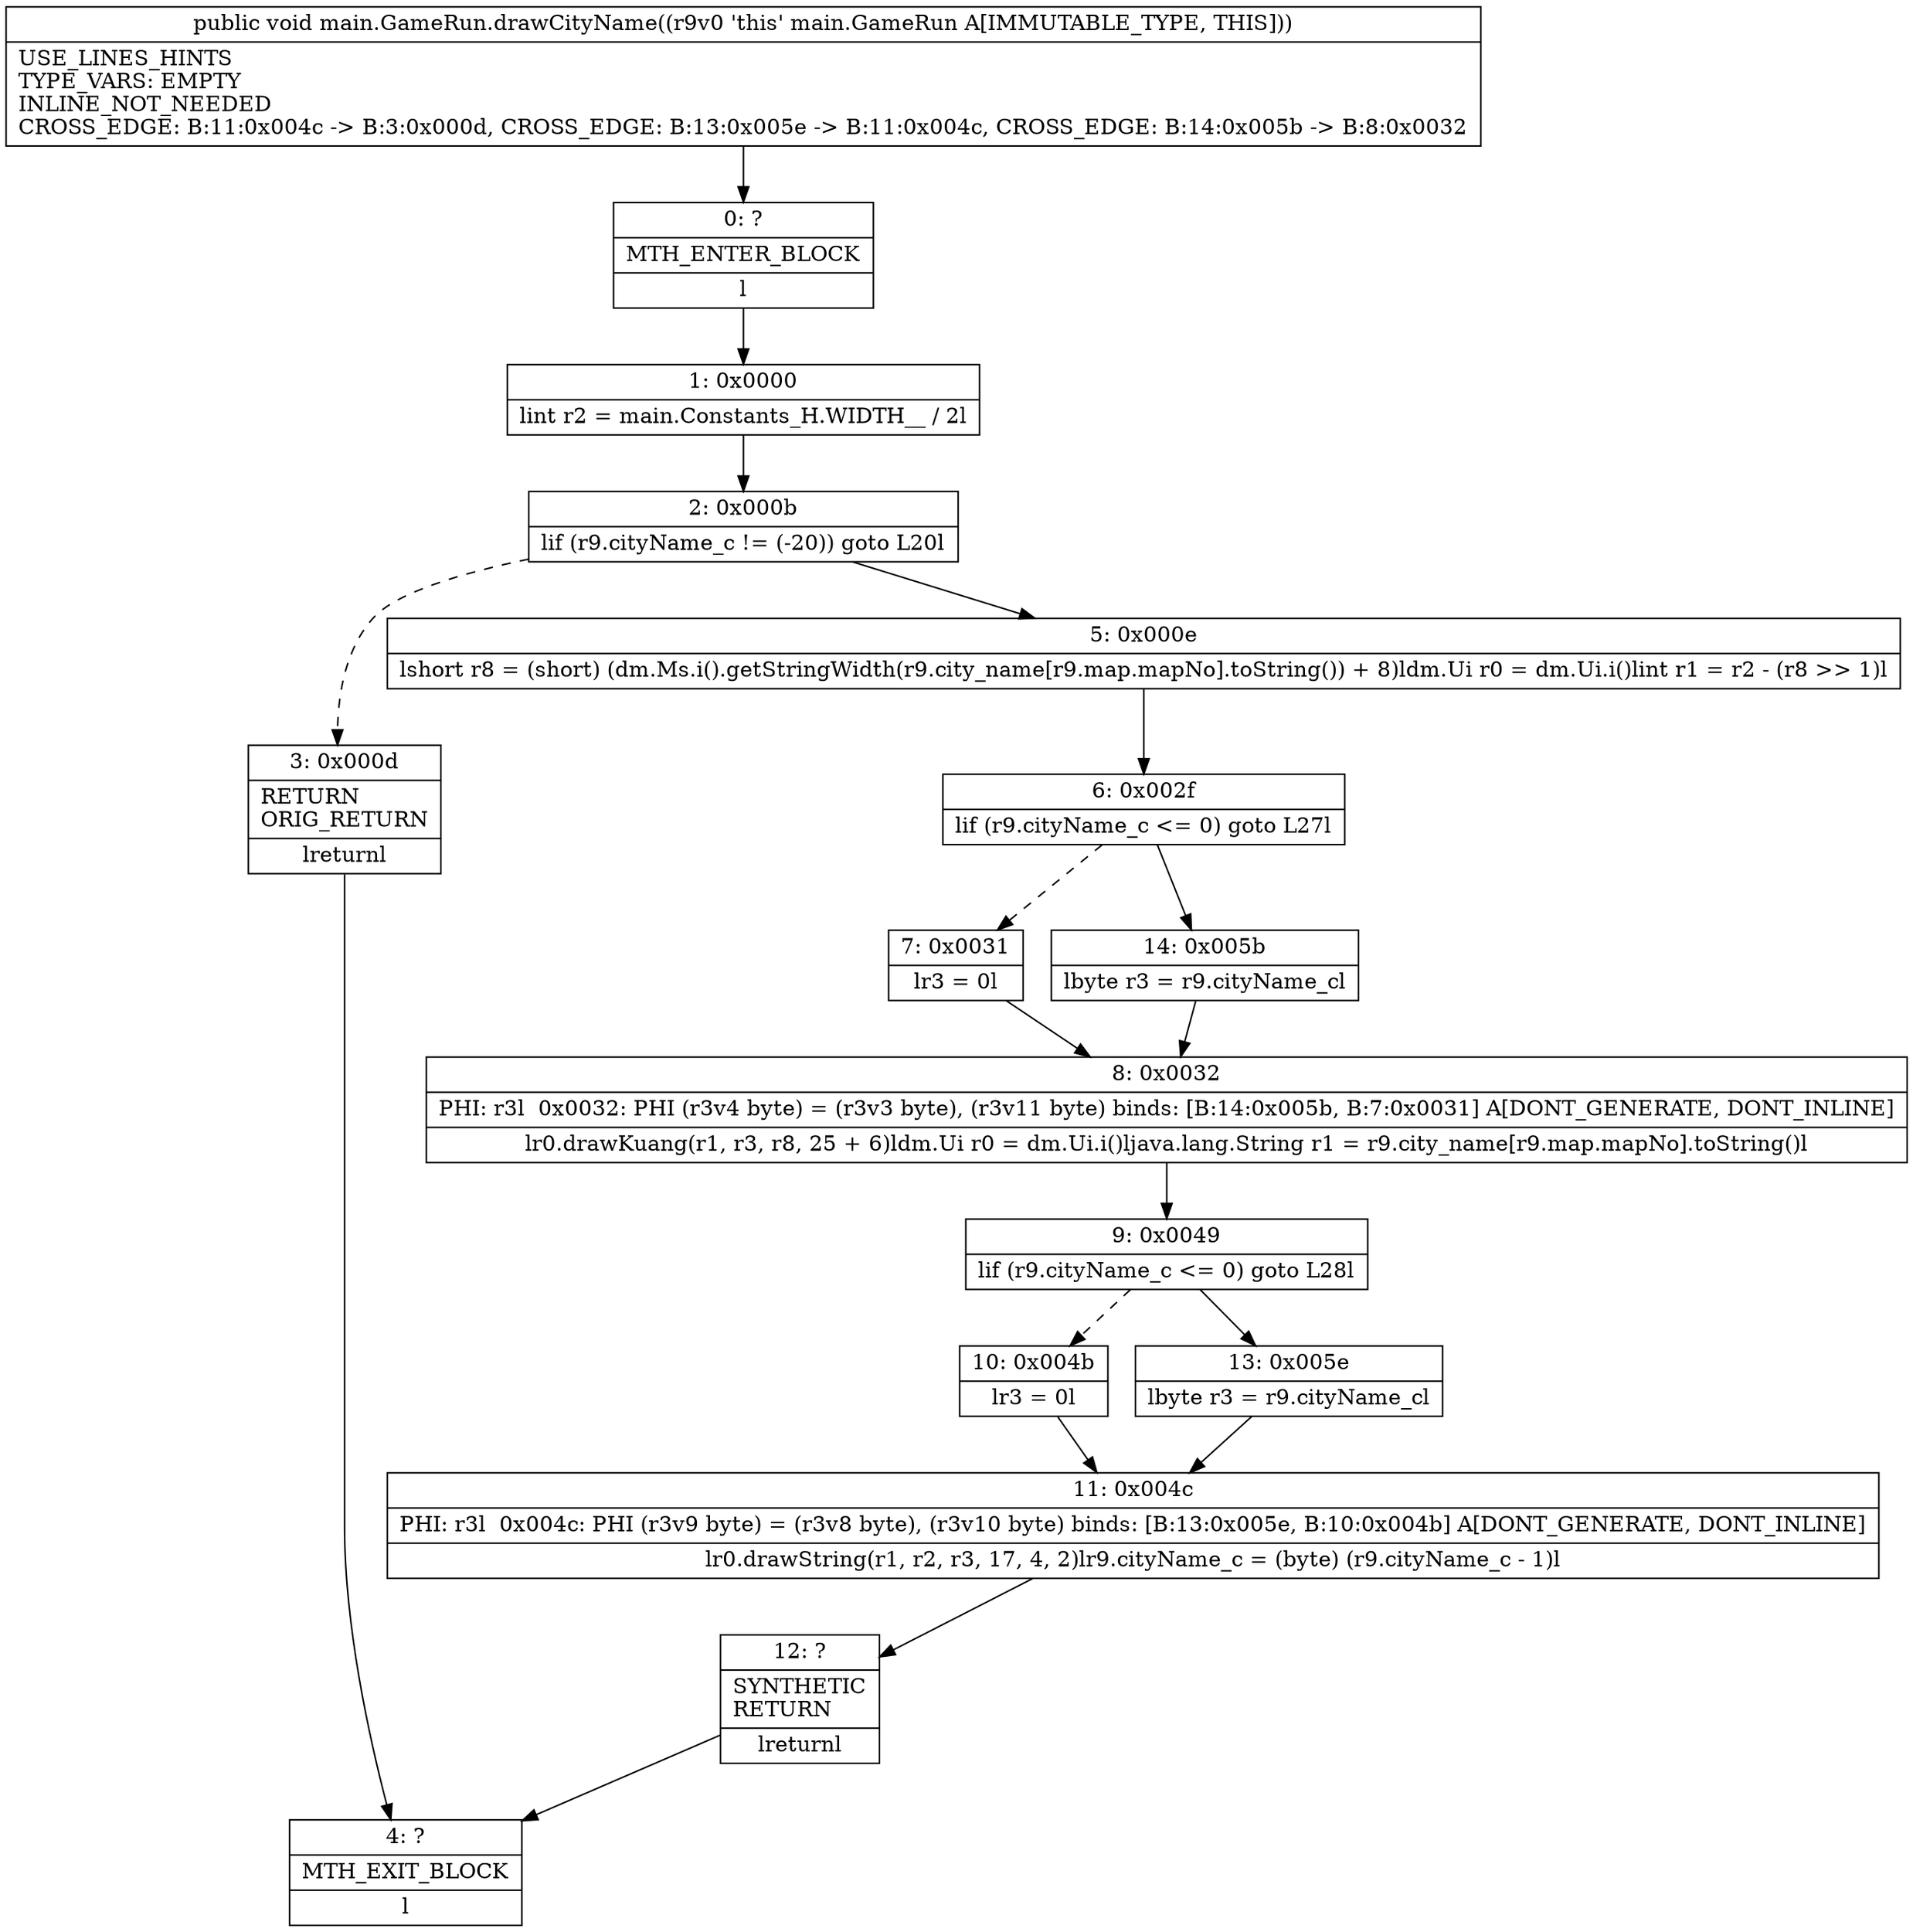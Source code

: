 digraph "CFG formain.GameRun.drawCityName()V" {
Node_0 [shape=record,label="{0\:\ ?|MTH_ENTER_BLOCK\l|l}"];
Node_1 [shape=record,label="{1\:\ 0x0000|lint r2 = main.Constants_H.WIDTH__ \/ 2l}"];
Node_2 [shape=record,label="{2\:\ 0x000b|lif (r9.cityName_c != (\-20)) goto L20l}"];
Node_3 [shape=record,label="{3\:\ 0x000d|RETURN\lORIG_RETURN\l|lreturnl}"];
Node_4 [shape=record,label="{4\:\ ?|MTH_EXIT_BLOCK\l|l}"];
Node_5 [shape=record,label="{5\:\ 0x000e|lshort r8 = (short) (dm.Ms.i().getStringWidth(r9.city_name[r9.map.mapNo].toString()) + 8)ldm.Ui r0 = dm.Ui.i()lint r1 = r2 \- (r8 \>\> 1)l}"];
Node_6 [shape=record,label="{6\:\ 0x002f|lif (r9.cityName_c \<= 0) goto L27l}"];
Node_7 [shape=record,label="{7\:\ 0x0031|lr3 = 0l}"];
Node_8 [shape=record,label="{8\:\ 0x0032|PHI: r3l  0x0032: PHI (r3v4 byte) = (r3v3 byte), (r3v11 byte) binds: [B:14:0x005b, B:7:0x0031] A[DONT_GENERATE, DONT_INLINE]\l|lr0.drawKuang(r1, r3, r8, 25 + 6)ldm.Ui r0 = dm.Ui.i()ljava.lang.String r1 = r9.city_name[r9.map.mapNo].toString()l}"];
Node_9 [shape=record,label="{9\:\ 0x0049|lif (r9.cityName_c \<= 0) goto L28l}"];
Node_10 [shape=record,label="{10\:\ 0x004b|lr3 = 0l}"];
Node_11 [shape=record,label="{11\:\ 0x004c|PHI: r3l  0x004c: PHI (r3v9 byte) = (r3v8 byte), (r3v10 byte) binds: [B:13:0x005e, B:10:0x004b] A[DONT_GENERATE, DONT_INLINE]\l|lr0.drawString(r1, r2, r3, 17, 4, 2)lr9.cityName_c = (byte) (r9.cityName_c \- 1)l}"];
Node_12 [shape=record,label="{12\:\ ?|SYNTHETIC\lRETURN\l|lreturnl}"];
Node_13 [shape=record,label="{13\:\ 0x005e|lbyte r3 = r9.cityName_cl}"];
Node_14 [shape=record,label="{14\:\ 0x005b|lbyte r3 = r9.cityName_cl}"];
MethodNode[shape=record,label="{public void main.GameRun.drawCityName((r9v0 'this' main.GameRun A[IMMUTABLE_TYPE, THIS]))  | USE_LINES_HINTS\lTYPE_VARS: EMPTY\lINLINE_NOT_NEEDED\lCROSS_EDGE: B:11:0x004c \-\> B:3:0x000d, CROSS_EDGE: B:13:0x005e \-\> B:11:0x004c, CROSS_EDGE: B:14:0x005b \-\> B:8:0x0032\l}"];
MethodNode -> Node_0;
Node_0 -> Node_1;
Node_1 -> Node_2;
Node_2 -> Node_3[style=dashed];
Node_2 -> Node_5;
Node_3 -> Node_4;
Node_5 -> Node_6;
Node_6 -> Node_7[style=dashed];
Node_6 -> Node_14;
Node_7 -> Node_8;
Node_8 -> Node_9;
Node_9 -> Node_10[style=dashed];
Node_9 -> Node_13;
Node_10 -> Node_11;
Node_11 -> Node_12;
Node_12 -> Node_4;
Node_13 -> Node_11;
Node_14 -> Node_8;
}

